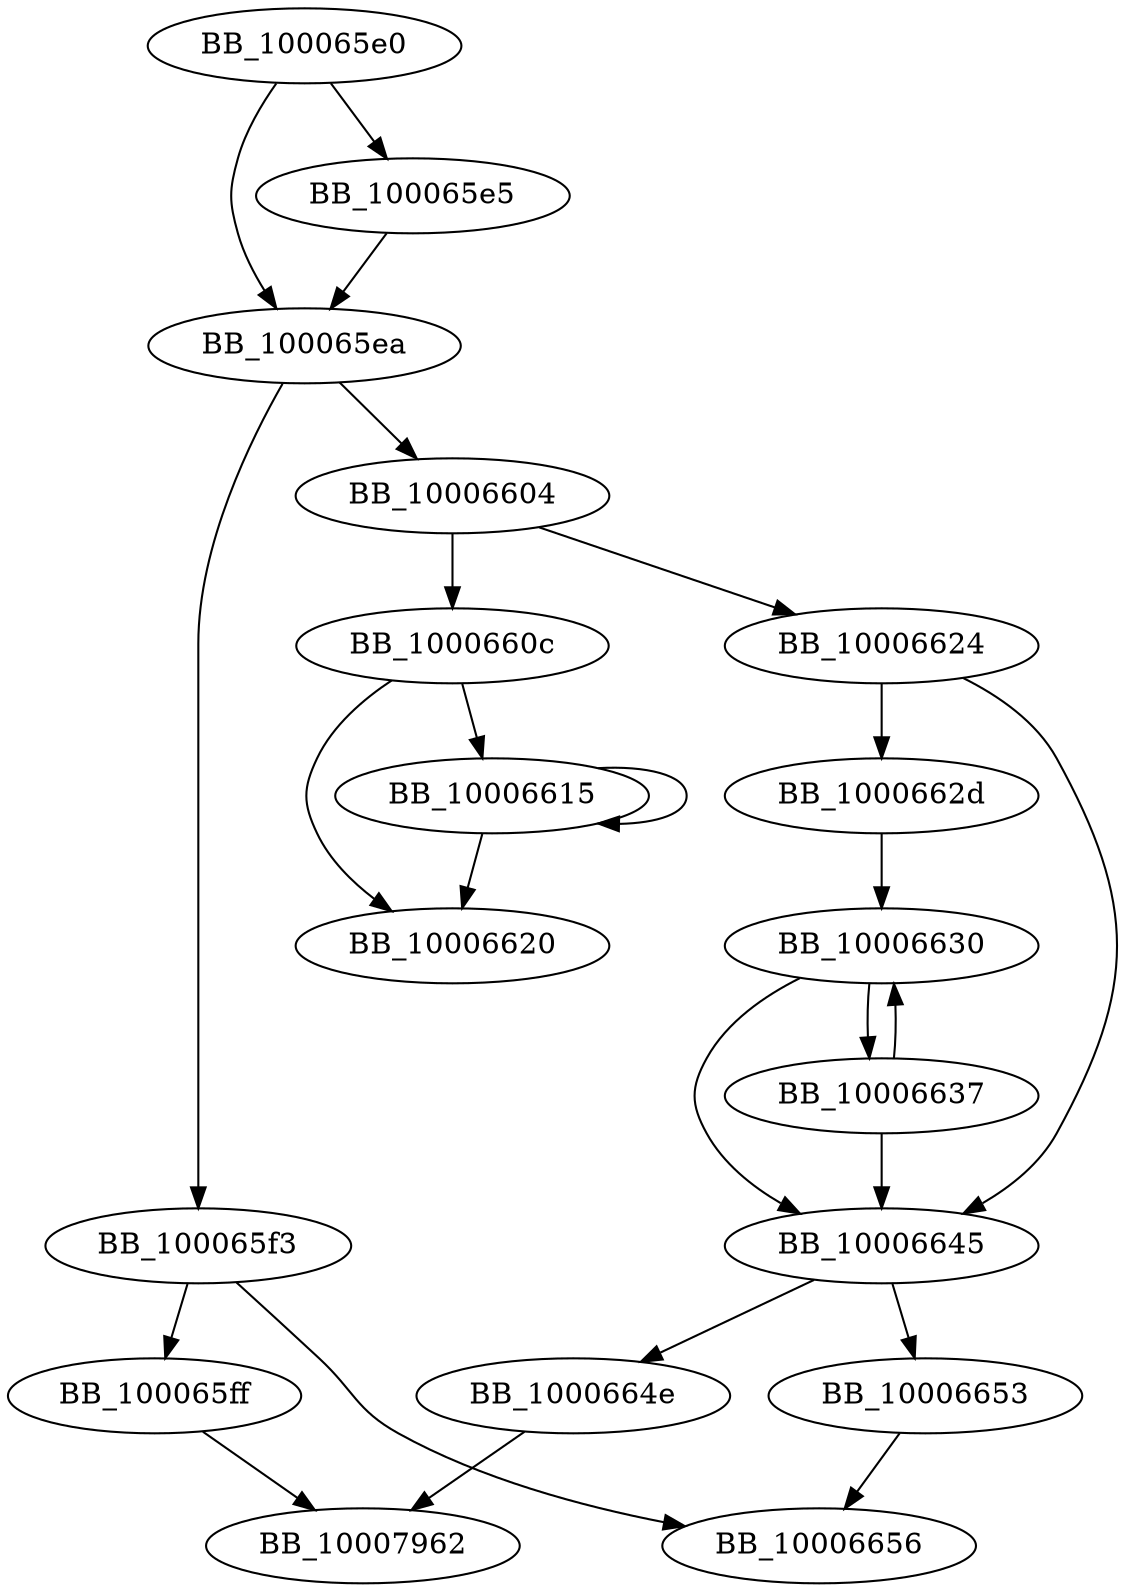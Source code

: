 DiGraph sub_100065E0{
BB_100065e0->BB_100065e5
BB_100065e0->BB_100065ea
BB_100065e5->BB_100065ea
BB_100065ea->BB_100065f3
BB_100065ea->BB_10006604
BB_100065f3->BB_100065ff
BB_100065f3->BB_10006656
BB_100065ff->BB_10007962
BB_10006604->BB_1000660c
BB_10006604->BB_10006624
BB_1000660c->BB_10006615
BB_1000660c->BB_10006620
BB_10006615->BB_10006615
BB_10006615->BB_10006620
BB_10006624->BB_1000662d
BB_10006624->BB_10006645
BB_1000662d->BB_10006630
BB_10006630->BB_10006637
BB_10006630->BB_10006645
BB_10006637->BB_10006630
BB_10006637->BB_10006645
BB_10006645->BB_1000664e
BB_10006645->BB_10006653
BB_1000664e->BB_10007962
BB_10006653->BB_10006656
}
